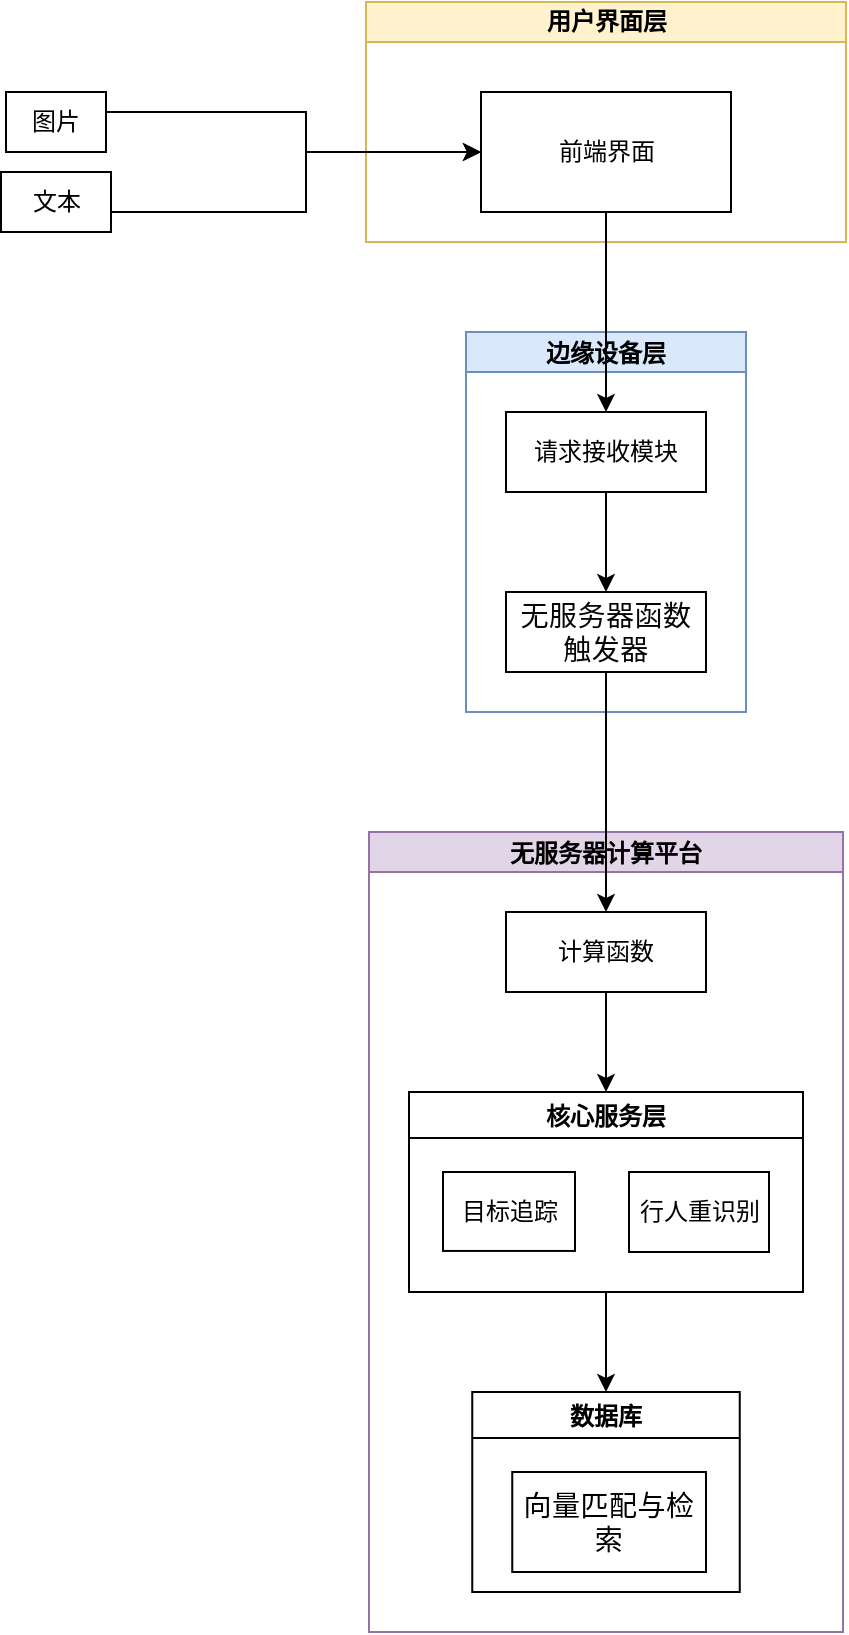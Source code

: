 <mxfile version="24.8.4">
  <diagram id="prtHgNgQTEPvFCAcTncT" name="Page-1">
    <mxGraphModel dx="922" dy="731" grid="1" gridSize="10" guides="1" tooltips="1" connect="1" arrows="1" fold="1" page="1" pageScale="1" pageWidth="827" pageHeight="1169" math="0" shadow="0">
      <root>
        <mxCell id="0" />
        <mxCell id="1" parent="0" />
        <mxCell id="dNxyNK7c78bLwvsdeMH5-11" value="用户界面层" style="swimlane;html=1;startSize=20;horizontal=1;containerType=tree;glass=0;fillColor=#fff2cc;strokeColor=#d6b656;" parent="1" vertex="1">
          <mxGeometry x="310" y="85" width="240" height="120" as="geometry" />
        </mxCell>
        <mxCell id="XJMQIK7YwNs6-fbvPwkj-11" value="前端界面" style="rounded=0;whiteSpace=wrap;html=1;" vertex="1" parent="dNxyNK7c78bLwvsdeMH5-11">
          <mxGeometry x="57.5" y="45" width="125" height="60" as="geometry" />
        </mxCell>
        <mxCell id="XJMQIK7YwNs6-fbvPwkj-13" style="edgeStyle=orthogonalEdgeStyle;rounded=0;orthogonalLoop=1;jettySize=auto;html=1;exitX=1;exitY=0.5;exitDx=0;exitDy=0;entryX=0;entryY=0.5;entryDx=0;entryDy=0;" edge="1" parent="1" source="XJMQIK7YwNs6-fbvPwkj-12" target="XJMQIK7YwNs6-fbvPwkj-11">
          <mxGeometry relative="1" as="geometry">
            <Array as="points">
              <mxPoint x="180" y="140" />
              <mxPoint x="280" y="140" />
              <mxPoint x="280" y="160" />
            </Array>
          </mxGeometry>
        </mxCell>
        <mxCell id="XJMQIK7YwNs6-fbvPwkj-12" value="图片" style="rounded=0;whiteSpace=wrap;html=1;" vertex="1" parent="1">
          <mxGeometry x="130" y="130" width="50" height="30" as="geometry" />
        </mxCell>
        <mxCell id="XJMQIK7YwNs6-fbvPwkj-15" style="edgeStyle=orthogonalEdgeStyle;rounded=0;orthogonalLoop=1;jettySize=auto;html=1;entryX=0;entryY=0.5;entryDx=0;entryDy=0;" edge="1" parent="1" source="XJMQIK7YwNs6-fbvPwkj-14" target="XJMQIK7YwNs6-fbvPwkj-11">
          <mxGeometry relative="1" as="geometry">
            <Array as="points">
              <mxPoint x="280" y="190" />
              <mxPoint x="280" y="160" />
            </Array>
          </mxGeometry>
        </mxCell>
        <mxCell id="XJMQIK7YwNs6-fbvPwkj-14" value="文本" style="rounded=0;whiteSpace=wrap;html=1;" vertex="1" parent="1">
          <mxGeometry x="127.5" y="170" width="55" height="30" as="geometry" />
        </mxCell>
        <mxCell id="XJMQIK7YwNs6-fbvPwkj-16" value="边缘设备层" style="swimlane;startSize=20;horizontal=1;childLayout=treeLayout;horizontalTree=0;sortEdges=1;resizable=0;containerType=tree;fontSize=12;fillColor=#dae8fc;strokeColor=#6c8ebf;" vertex="1" parent="1">
          <mxGeometry x="360" y="250" width="140" height="190" as="geometry" />
        </mxCell>
        <mxCell id="XJMQIK7YwNs6-fbvPwkj-17" value="请求接收模块" style="whiteSpace=wrap;html=1;" vertex="1" parent="XJMQIK7YwNs6-fbvPwkj-16">
          <mxGeometry x="20" y="40" width="100" height="40" as="geometry" />
        </mxCell>
        <mxCell id="XJMQIK7YwNs6-fbvPwkj-18" value="&lt;span style=&quot;box-sizing: inherit; color: rgb(6, 6, 7); font-family: -apple-system, blinkmacsystemfont, &amp;quot;Helvetica Neue&amp;quot;, helvetica, &amp;quot;segoe ui&amp;quot;, arial, roboto, &amp;quot;PingFang SC&amp;quot;, miui, &amp;quot;Hiragino Sans GB&amp;quot;, &amp;quot;Microsoft Yahei&amp;quot;, sans-serif; font-size: 14px; letter-spacing: 0.25px; text-align: left; white-space-collapse: preserve; background-color: rgb(255, 255, 255);&quot;&gt;无服务器函数触发器&lt;/span&gt;" style="whiteSpace=wrap;html=1;" vertex="1" parent="XJMQIK7YwNs6-fbvPwkj-16">
          <mxGeometry x="20" y="130" width="100" height="40" as="geometry" />
        </mxCell>
        <mxCell id="XJMQIK7YwNs6-fbvPwkj-19" value="" style="edgeStyle=elbowEdgeStyle;elbow=vertical;html=1;rounded=1;curved=0;sourcePerimeterSpacing=0;targetPerimeterSpacing=0;startSize=6;endSize=6;" edge="1" parent="XJMQIK7YwNs6-fbvPwkj-16" source="XJMQIK7YwNs6-fbvPwkj-17" target="XJMQIK7YwNs6-fbvPwkj-18">
          <mxGeometry relative="1" as="geometry" />
        </mxCell>
        <mxCell id="XJMQIK7YwNs6-fbvPwkj-23" value="无服务器计算平台" style="swimlane;startSize=20;horizontal=1;childLayout=treeLayout;horizontalTree=0;sortEdges=1;resizable=0;containerType=tree;fontSize=12;fillColor=#e1d5e7;strokeColor=#9673a6;" vertex="1" parent="1">
          <mxGeometry x="311.5" y="500" width="237" height="400" as="geometry" />
        </mxCell>
        <mxCell id="XJMQIK7YwNs6-fbvPwkj-64" style="edgeStyle=orthogonalEdgeStyle;rounded=0;orthogonalLoop=1;jettySize=auto;html=1;exitX=0.5;exitY=1;exitDx=0;exitDy=0;entryX=0.5;entryY=0;entryDx=0;entryDy=0;" edge="1" parent="XJMQIK7YwNs6-fbvPwkj-23" source="XJMQIK7YwNs6-fbvPwkj-34" target="XJMQIK7YwNs6-fbvPwkj-59">
          <mxGeometry relative="1" as="geometry" />
        </mxCell>
        <mxCell id="XJMQIK7YwNs6-fbvPwkj-34" value="计算函数" style="whiteSpace=wrap;html=1;" vertex="1" parent="XJMQIK7YwNs6-fbvPwkj-23">
          <mxGeometry x="68.5" y="40" width="100" height="40" as="geometry" />
        </mxCell>
        <mxCell id="XJMQIK7YwNs6-fbvPwkj-59" value="核心服务层" style="swimlane;" vertex="1" parent="XJMQIK7YwNs6-fbvPwkj-23">
          <mxGeometry x="20" y="130" width="197" height="100" as="geometry" />
        </mxCell>
        <mxCell id="XJMQIK7YwNs6-fbvPwkj-66" value="目标追踪" style="whiteSpace=wrap;html=1;aspect=fixed;" vertex="1" parent="XJMQIK7YwNs6-fbvPwkj-59">
          <mxGeometry x="17.0" y="40" width="66" height="39.47" as="geometry" />
        </mxCell>
        <mxCell id="XJMQIK7YwNs6-fbvPwkj-67" value="行人重识别" style="whiteSpace=wrap;html=1;" vertex="1" parent="XJMQIK7YwNs6-fbvPwkj-59">
          <mxGeometry x="110" y="40" width="70" height="40" as="geometry" />
        </mxCell>
        <mxCell id="XJMQIK7YwNs6-fbvPwkj-62" value="" style="edgeStyle=orthogonalEdgeStyle;rounded=0;orthogonalLoop=1;jettySize=auto;html=1;" edge="1" source="XJMQIK7YwNs6-fbvPwkj-59" target="XJMQIK7YwNs6-fbvPwkj-63" parent="XJMQIK7YwNs6-fbvPwkj-23">
          <mxGeometry relative="1" as="geometry" />
        </mxCell>
        <mxCell id="XJMQIK7YwNs6-fbvPwkj-63" value="数据库" style="swimlane;startSize=23;" vertex="1" parent="XJMQIK7YwNs6-fbvPwkj-23">
          <mxGeometry x="51.625" y="280" width="133.75" height="100" as="geometry" />
        </mxCell>
        <mxCell id="XJMQIK7YwNs6-fbvPwkj-69" value="&lt;span style=&quot;font-family: -apple-system, blinkmacsystemfont, &amp;quot;Helvetica Neue&amp;quot;, helvetica, &amp;quot;segoe ui&amp;quot;, arial, roboto, &amp;quot;PingFang SC&amp;quot;, miui, &amp;quot;Hiragino Sans GB&amp;quot;, &amp;quot;Microsoft Yahei&amp;quot;, sans-serif; font-size: 14px; letter-spacing: 0.25px; text-align: start; white-space-collapse: preserve;&quot;&gt;向量匹配与检索&lt;/span&gt;" style="whiteSpace=wrap;html=1;" vertex="1" parent="XJMQIK7YwNs6-fbvPwkj-63">
          <mxGeometry x="20" y="40" width="96.88" height="50" as="geometry" />
        </mxCell>
        <mxCell id="XJMQIK7YwNs6-fbvPwkj-29" style="edgeStyle=orthogonalEdgeStyle;rounded=0;orthogonalLoop=1;jettySize=auto;html=1;exitX=0.5;exitY=1;exitDx=0;exitDy=0;entryX=0.5;entryY=0;entryDx=0;entryDy=0;" edge="1" parent="1" source="XJMQIK7YwNs6-fbvPwkj-11" target="XJMQIK7YwNs6-fbvPwkj-17">
          <mxGeometry relative="1" as="geometry" />
        </mxCell>
        <mxCell id="XJMQIK7YwNs6-fbvPwkj-70" style="edgeStyle=orthogonalEdgeStyle;rounded=0;orthogonalLoop=1;jettySize=auto;html=1;exitX=0.5;exitY=1;exitDx=0;exitDy=0;entryX=0.5;entryY=0;entryDx=0;entryDy=0;" edge="1" parent="1" source="XJMQIK7YwNs6-fbvPwkj-18" target="XJMQIK7YwNs6-fbvPwkj-34">
          <mxGeometry relative="1" as="geometry" />
        </mxCell>
      </root>
    </mxGraphModel>
  </diagram>
</mxfile>
